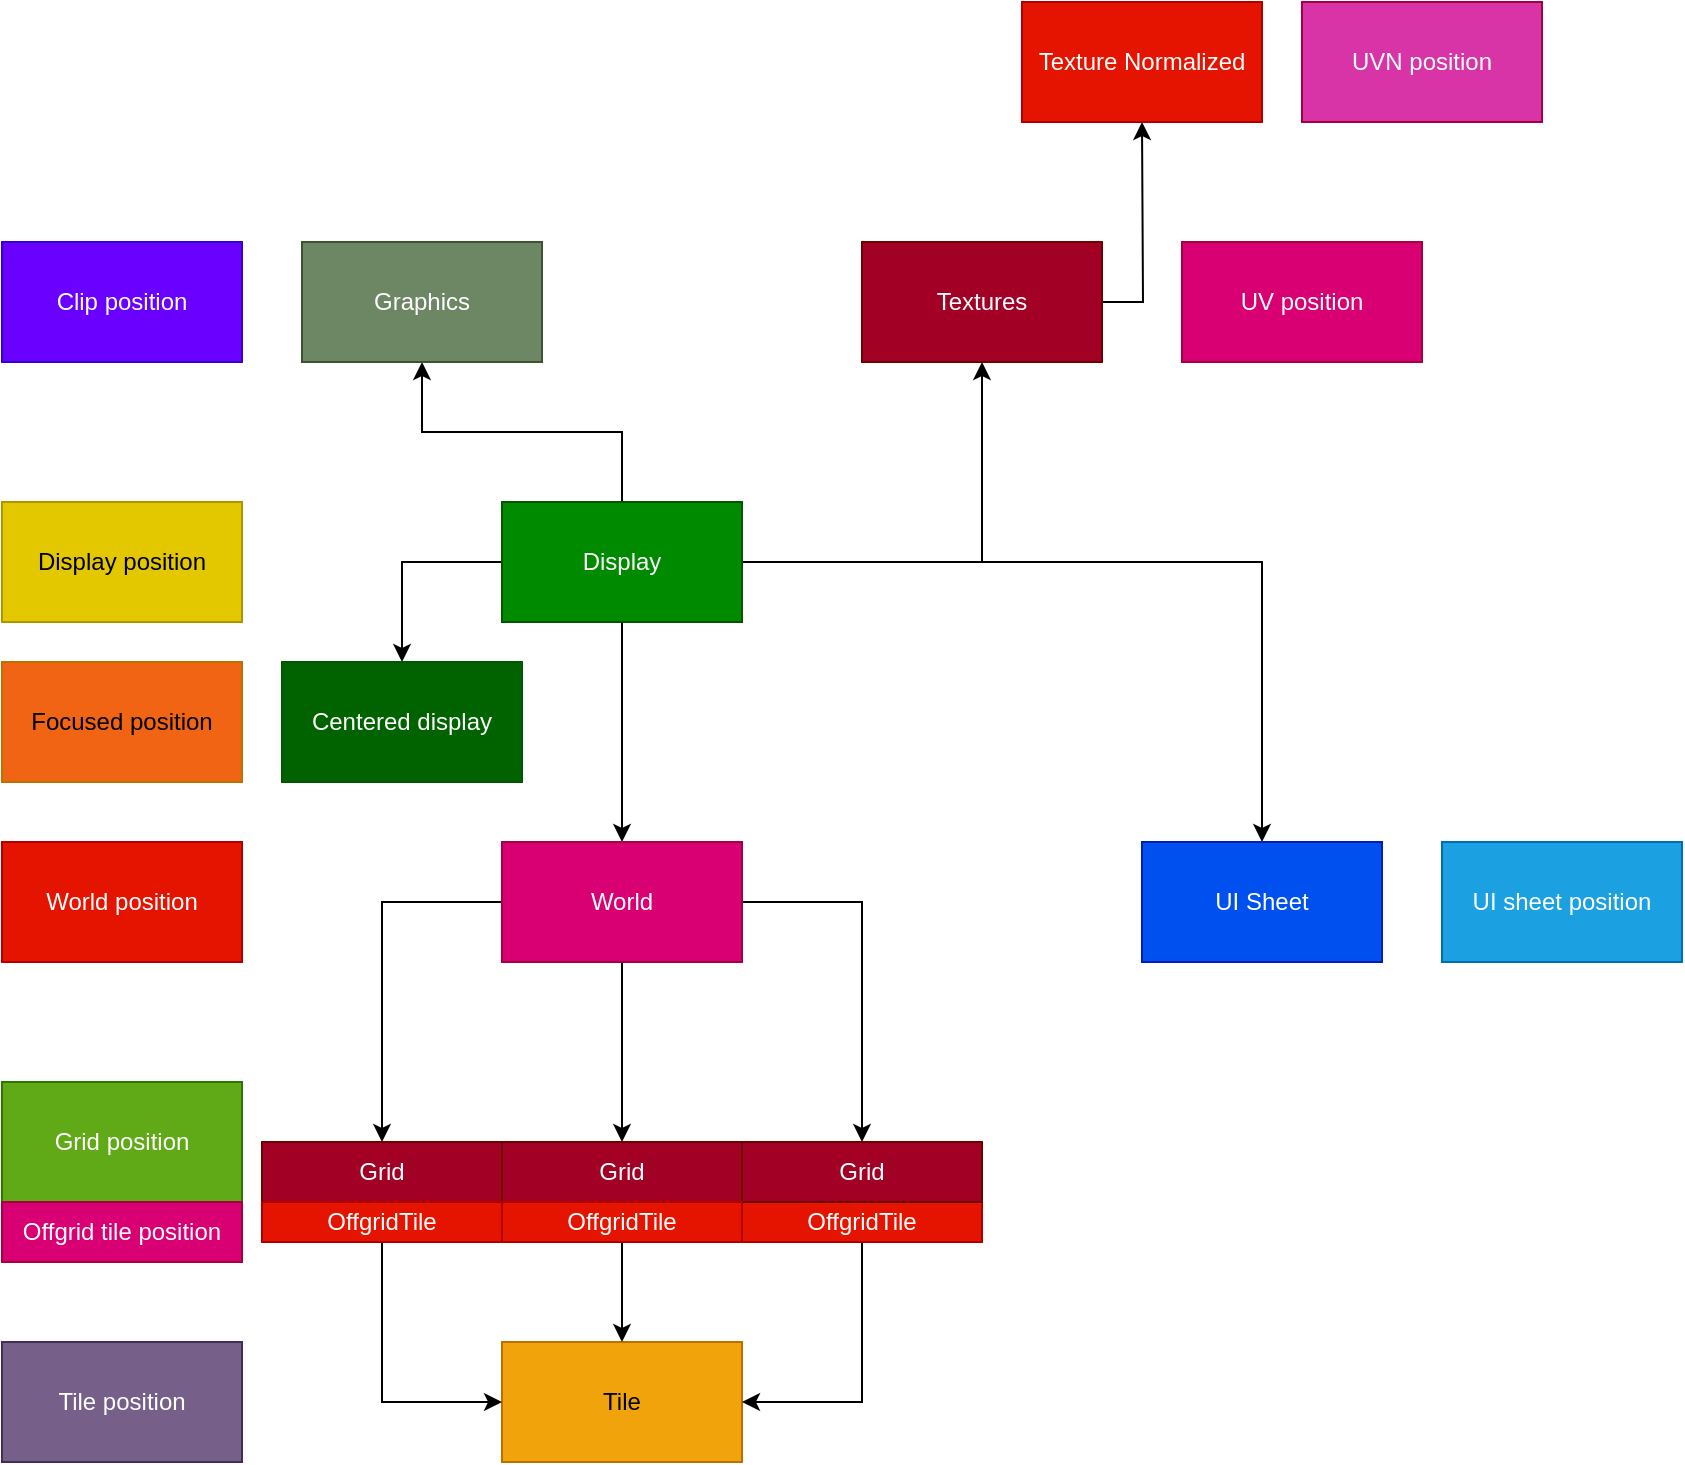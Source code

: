 <mxfile version="15.5.4" type="embed"><diagram id="h-H0YLA1feg1Qz706Cnn" name="Spaces"><mxGraphModel dx="774" dy="1620" grid="1" gridSize="10" guides="1" tooltips="1" connect="1" arrows="1" fold="1" page="1" pageScale="1" pageWidth="850" pageHeight="1100" math="0" shadow="0"><root><mxCell id="0"/><mxCell id="1" parent="0"/><mxCell id="7" style="edgeStyle=orthogonalEdgeStyle;rounded=0;orthogonalLoop=1;jettySize=auto;html=1;" parent="1" source="3" target="5" edge="1"><mxGeometry relative="1" as="geometry"/></mxCell><mxCell id="8" style="edgeStyle=orthogonalEdgeStyle;rounded=0;orthogonalLoop=1;jettySize=auto;html=1;" parent="1" source="3" target="4" edge="1"><mxGeometry relative="1" as="geometry"/></mxCell><mxCell id="32" style="edgeStyle=orthogonalEdgeStyle;rounded=0;orthogonalLoop=1;jettySize=auto;html=1;entryX=0.5;entryY=0;entryDx=0;entryDy=0;exitX=0;exitY=0.5;exitDx=0;exitDy=0;" parent="1" source="3" target="31" edge="1"><mxGeometry relative="1" as="geometry"><Array as="points"><mxPoint x="200" y="100"/></Array></mxGeometry></mxCell><mxCell id="38" style="edgeStyle=orthogonalEdgeStyle;rounded=0;orthogonalLoop=1;jettySize=auto;html=1;entryX=0.5;entryY=1;entryDx=0;entryDy=0;" edge="1" parent="1" source="3" target="34"><mxGeometry relative="1" as="geometry"/></mxCell><mxCell id="40" style="edgeStyle=orthogonalEdgeStyle;rounded=0;orthogonalLoop=1;jettySize=auto;html=1;entryX=0.5;entryY=1;entryDx=0;entryDy=0;" edge="1" parent="1" source="3" target="39"><mxGeometry relative="1" as="geometry"/></mxCell><mxCell id="3" value="Display" style="rounded=0;whiteSpace=wrap;html=1;fillColor=#008a00;strokeColor=#005700;fontColor=#ffffff;" parent="1" vertex="1"><mxGeometry x="250" y="70" width="120" height="60" as="geometry"/></mxCell><mxCell id="13" style="edgeStyle=orthogonalEdgeStyle;rounded=0;orthogonalLoop=1;jettySize=auto;html=1;entryX=0.5;entryY=0;entryDx=0;entryDy=0;" parent="1" source="4" target="12" edge="1"><mxGeometry relative="1" as="geometry"><mxPoint x="310" y="340" as="targetPoint"/></mxGeometry></mxCell><mxCell id="21" style="edgeStyle=orthogonalEdgeStyle;rounded=0;orthogonalLoop=1;jettySize=auto;html=1;entryX=0.5;entryY=0;entryDx=0;entryDy=0;exitX=1;exitY=0.5;exitDx=0;exitDy=0;" parent="1" source="4" target="14" edge="1"><mxGeometry relative="1" as="geometry"/></mxCell><mxCell id="22" style="edgeStyle=orthogonalEdgeStyle;rounded=0;orthogonalLoop=1;jettySize=auto;html=1;exitX=0;exitY=0.5;exitDx=0;exitDy=0;entryX=0.5;entryY=0;entryDx=0;entryDy=0;" parent="1" source="4" target="15" edge="1"><mxGeometry relative="1" as="geometry"/></mxCell><mxCell id="4" value="World" style="rounded=0;whiteSpace=wrap;html=1;fillColor=#d80073;strokeColor=#A50040;fontColor=#ffffff;" parent="1" vertex="1"><mxGeometry x="250" y="240" width="120" height="60" as="geometry"/></mxCell><mxCell id="5" value="UI Sheet" style="rounded=0;whiteSpace=wrap;html=1;fillColor=#0050ef;strokeColor=#001DBC;fontColor=#ffffff;" parent="1" vertex="1"><mxGeometry x="570" y="240" width="120" height="60" as="geometry"/></mxCell><mxCell id="10" value="Tile" style="rounded=0;whiteSpace=wrap;html=1;fillColor=#f0a30a;strokeColor=#BD7000;fontColor=#000000;" parent="1" vertex="1"><mxGeometry x="250" y="490" width="120" height="60" as="geometry"/></mxCell><mxCell id="19" style="edgeStyle=orthogonalEdgeStyle;rounded=0;orthogonalLoop=1;jettySize=auto;html=1;entryX=1;entryY=0.5;entryDx=0;entryDy=0;" parent="1" source="11" target="10" edge="1"><mxGeometry relative="1" as="geometry"/></mxCell><mxCell id="11" value="OffgridTile" style="rounded=0;whiteSpace=wrap;html=1;fillColor=#e51400;strokeColor=#B20000;fontColor=#ffffff;" parent="1" vertex="1"><mxGeometry x="370" y="420" width="120" height="20" as="geometry"/></mxCell><mxCell id="12" value="Grid" style="rounded=0;whiteSpace=wrap;html=1;fillColor=#a20025;strokeColor=#6F0000;fontColor=#ffffff;" parent="1" vertex="1"><mxGeometry x="250" y="390" width="120" height="30" as="geometry"/></mxCell><mxCell id="14" value="Grid" style="rounded=0;whiteSpace=wrap;html=1;fillColor=#a20025;strokeColor=#6F0000;fontColor=#ffffff;" parent="1" vertex="1"><mxGeometry x="370" y="390" width="120" height="30" as="geometry"/></mxCell><mxCell id="15" value="Grid" style="rounded=0;whiteSpace=wrap;html=1;fillColor=#a20025;strokeColor=#6F0000;fontColor=#ffffff;" parent="1" vertex="1"><mxGeometry x="130" y="390" width="120" height="30" as="geometry"/></mxCell><mxCell id="18" style="edgeStyle=orthogonalEdgeStyle;rounded=0;orthogonalLoop=1;jettySize=auto;html=1;" parent="1" source="16" target="10" edge="1"><mxGeometry relative="1" as="geometry"/></mxCell><mxCell id="16" value="OffgridTile" style="rounded=0;whiteSpace=wrap;html=1;fillColor=#e51400;strokeColor=#B20000;fontColor=#ffffff;" parent="1" vertex="1"><mxGeometry x="250" y="420" width="120" height="20" as="geometry"/></mxCell><mxCell id="20" style="edgeStyle=orthogonalEdgeStyle;rounded=0;orthogonalLoop=1;jettySize=auto;html=1;entryX=0;entryY=0.5;entryDx=0;entryDy=0;" parent="1" source="17" target="10" edge="1"><mxGeometry relative="1" as="geometry"/></mxCell><mxCell id="17" value="OffgridTile" style="rounded=0;whiteSpace=wrap;html=1;fillColor=#e51400;strokeColor=#B20000;fontColor=#ffffff;" parent="1" vertex="1"><mxGeometry x="130" y="420" width="120" height="20" as="geometry"/></mxCell><mxCell id="23" value="Grid position" style="rounded=0;whiteSpace=wrap;html=1;fillColor=#60a917;fontColor=#ffffff;strokeColor=#2D7600;" parent="1" vertex="1"><mxGeometry y="360" width="120" height="60" as="geometry"/></mxCell><mxCell id="24" value="Offgrid tile position" style="rounded=0;whiteSpace=wrap;html=1;fillColor=#d80073;fontColor=#ffffff;strokeColor=#A50040;" parent="1" vertex="1"><mxGeometry y="420" width="120" height="30" as="geometry"/></mxCell><mxCell id="25" value="Tile position" style="rounded=0;whiteSpace=wrap;html=1;fillColor=#76608a;fontColor=#ffffff;strokeColor=#432D57;" parent="1" vertex="1"><mxGeometry y="490" width="120" height="60" as="geometry"/></mxCell><mxCell id="26" value="World position" style="rounded=0;whiteSpace=wrap;html=1;fillColor=#e51400;fontColor=#ffffff;strokeColor=#B20000;" parent="1" vertex="1"><mxGeometry y="240" width="120" height="60" as="geometry"/></mxCell><mxCell id="27" value="Display position" style="rounded=0;whiteSpace=wrap;html=1;fillColor=#e3c800;fontColor=#000000;strokeColor=#B09500;" parent="1" vertex="1"><mxGeometry y="70" width="120" height="60" as="geometry"/></mxCell><mxCell id="29" value="UI sheet position" style="rounded=0;whiteSpace=wrap;html=1;fillColor=#1ba1e2;fontColor=#ffffff;strokeColor=#006EAF;" parent="1" vertex="1"><mxGeometry x="720" y="240" width="120" height="60" as="geometry"/></mxCell><mxCell id="30" value="Focused position" style="rounded=0;whiteSpace=wrap;html=1;fillColor=#F06413;fontColor=#000000;strokeColor=#BD7000;" parent="1" vertex="1"><mxGeometry y="150" width="120" height="60" as="geometry"/></mxCell><mxCell id="31" value="Centered display" style="rounded=0;whiteSpace=wrap;html=1;fillColor=#006300;strokeColor=#005700;fontColor=#ffffff;" parent="1" vertex="1"><mxGeometry x="140" y="150" width="120" height="60" as="geometry"/></mxCell><mxCell id="34" value="Graphics" style="rounded=0;whiteSpace=wrap;html=1;fillColor=#6d8764;fontColor=#ffffff;strokeColor=#3A5431;" vertex="1" parent="1"><mxGeometry x="150" y="-60" width="120" height="60" as="geometry"/></mxCell><mxCell id="36" value="UV position" style="rounded=0;whiteSpace=wrap;html=1;fillColor=#d80073;fontColor=#ffffff;strokeColor=#A50040;" vertex="1" parent="1"><mxGeometry x="590" y="-60" width="120" height="60" as="geometry"/></mxCell><mxCell id="37" value="Clip position" style="rounded=0;whiteSpace=wrap;html=1;fillColor=#6a00ff;fontColor=#ffffff;strokeColor=#3700CC;" vertex="1" parent="1"><mxGeometry y="-60" width="120" height="60" as="geometry"/></mxCell><mxCell id="41" style="edgeStyle=orthogonalEdgeStyle;rounded=0;orthogonalLoop=1;jettySize=auto;html=1;" edge="1" parent="1" source="39"><mxGeometry relative="1" as="geometry"><mxPoint x="570" y="-120" as="targetPoint"/></mxGeometry></mxCell><mxCell id="39" value="Textures" style="rounded=0;whiteSpace=wrap;html=1;fillColor=#a20025;fontColor=#ffffff;strokeColor=#6F0000;" vertex="1" parent="1"><mxGeometry x="430" y="-60" width="120" height="60" as="geometry"/></mxCell><mxCell id="42" value="Texture Normalized" style="rounded=0;whiteSpace=wrap;html=1;fillColor=#e51400;fontColor=#ffffff;strokeColor=#B20000;" vertex="1" parent="1"><mxGeometry x="510" y="-180" width="120" height="60" as="geometry"/></mxCell><mxCell id="43" value="UVN position" style="rounded=0;whiteSpace=wrap;html=1;fillColor=#D834A7;fontColor=#ffffff;strokeColor=#A50040;" vertex="1" parent="1"><mxGeometry x="650" y="-180" width="120" height="60" as="geometry"/></mxCell></root></mxGraphModel></diagram></mxfile>